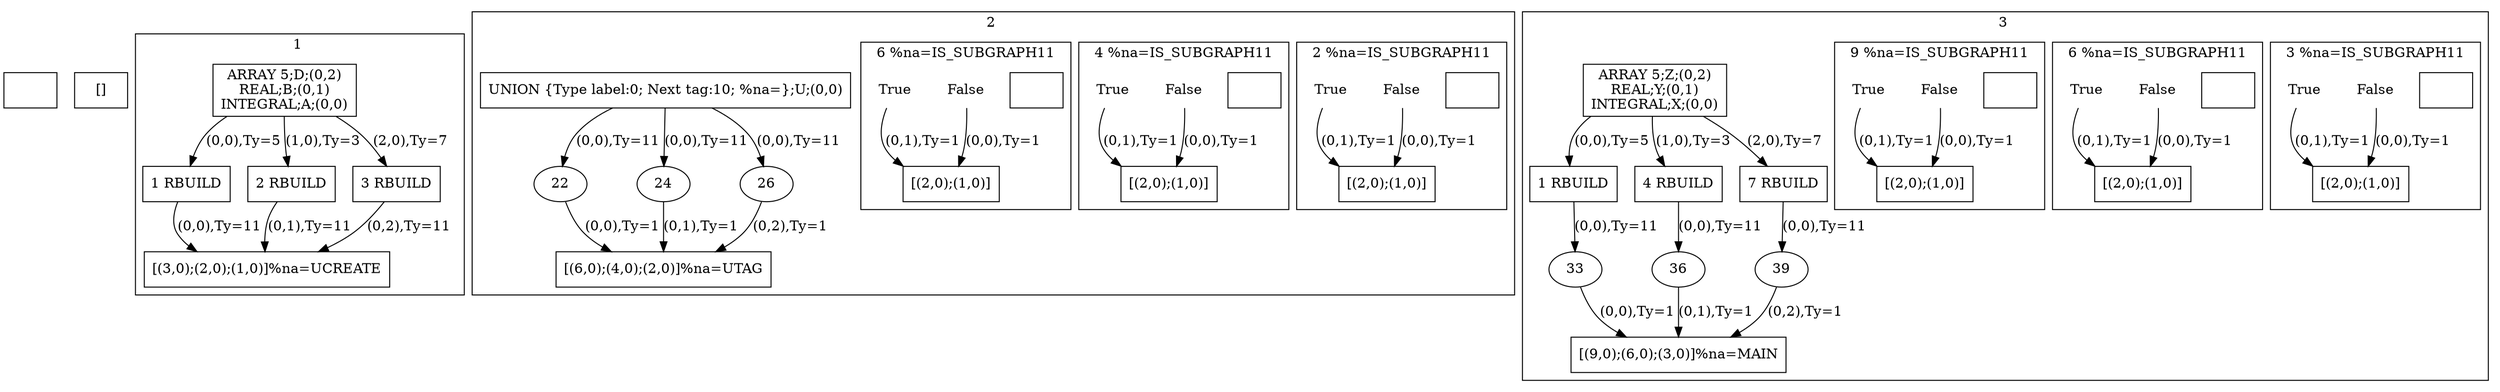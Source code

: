 digraph R {
newrank=true;
IN00 [shape=rect;label=""];
OUT00 [shape=rect;label="[]"];
subgraph cluster_01 {
label="1 ";
IN01 [shape=rect;label="ARRAY 5;D;(0,2)\nREAL;B;(0,1)\nINTEGRAL;A;(0,0)"];
OUT01 [shape=rect;label="[(3,0);(2,0);(1,0)]%na=UCREATE"];
11 [shape=rect;label="1 RBUILD"];
12 [shape=rect;label="2 RBUILD"];
13 [shape=rect;label="3 RBUILD"]
IN01 ->  11 [label="(0,0),Ty=5"]
IN01 ->  12 [label="(1,0),Ty=3"]
IN01 ->  13 [label="(2,0),Ty=7"]
11 ->  OUT01 [label="(0,0),Ty=11"]
12 ->  OUT01 [label="(0,1),Ty=11"]
13 ->  OUT01 [label="(0,2),Ty=11"]
};
subgraph cluster_02 {
label="2 ";
IN02 [shape=rect;label="UNION {Type label:0; Next tag:10; %na=};U;(0,0)"];
OUT02 [shape=rect;label="[(6,0);(4,0);(2,0)]%na=UTAG"];
subgraph cluster_22 {
label="2 %na=IS_SUBGRAPH11";
IN022 [shape=rect;label=""];
OUT022 [shape=rect;label="[(2,0);(1,0)]"];
221 [shape=plaintext;label="False"];
222 [shape=plaintext;label="True"]
221 ->  OUT022 [label="(0,0),Ty=1"]
222 ->  OUT022 [label="(0,1),Ty=1"]
};
subgraph cluster_24 {
label="4 %na=IS_SUBGRAPH11";
IN024 [shape=rect;label=""];
OUT024 [shape=rect;label="[(2,0);(1,0)]"];
241 [shape=plaintext;label="False"];
242 [shape=plaintext;label="True"]
241 ->  OUT024 [label="(0,0),Ty=1"]
242 ->  OUT024 [label="(0,1),Ty=1"]
};
subgraph cluster_26 {
label="6 %na=IS_SUBGRAPH11";
IN026 [shape=rect;label=""];
OUT026 [shape=rect;label="[(2,0);(1,0)]"];
261 [shape=plaintext;label="False"];
262 [shape=plaintext;label="True"]
261 ->  OUT026 [label="(0,0),Ty=1"]
262 ->  OUT026 [label="(0,1),Ty=1"]
}
IN02 ->  22 [label="(0,0),Ty=11"]
IN02 ->  24 [label="(0,0),Ty=11"]
IN02 ->  26 [label="(0,0),Ty=11"]
22 ->  OUT02 [label="(0,0),Ty=1"]
24 ->  OUT02 [label="(0,1),Ty=1"]
26 ->  OUT02 [label="(0,2),Ty=1"]
};
subgraph cluster_03 {
label="3 ";
IN03 [shape=rect;label="ARRAY 5;Z;(0,2)\nREAL;Y;(0,1)\nINTEGRAL;X;(0,0)"];
OUT03 [shape=rect;label="[(9,0);(6,0);(3,0)]%na=MAIN"];
31 [shape=rect;label="1 RBUILD"];
subgraph cluster_33 {
label="3 %na=IS_SUBGRAPH11";
IN033 [shape=rect;label=""];
OUT033 [shape=rect;label="[(2,0);(1,0)]"];
331 [shape=plaintext;label="False"];
332 [shape=plaintext;label="True"]
331 ->  OUT033 [label="(0,0),Ty=1"]
332 ->  OUT033 [label="(0,1),Ty=1"]
};
34 [shape=rect;label="4 RBUILD"];
subgraph cluster_36 {
label="6 %na=IS_SUBGRAPH11";
IN036 [shape=rect;label=""];
OUT036 [shape=rect;label="[(2,0);(1,0)]"];
361 [shape=plaintext;label="False"];
362 [shape=plaintext;label="True"]
361 ->  OUT036 [label="(0,0),Ty=1"]
362 ->  OUT036 [label="(0,1),Ty=1"]
};
37 [shape=rect;label="7 RBUILD"];
subgraph cluster_39 {
label="9 %na=IS_SUBGRAPH11";
IN039 [shape=rect;label=""];
OUT039 [shape=rect;label="[(2,0);(1,0)]"];
391 [shape=plaintext;label="False"];
392 [shape=plaintext;label="True"]
391 ->  OUT039 [label="(0,0),Ty=1"]
392 ->  OUT039 [label="(0,1),Ty=1"]
}
IN03 ->  31 [label="(0,0),Ty=5"]
IN03 ->  34 [label="(1,0),Ty=3"]
IN03 ->  37 [label="(2,0),Ty=7"]
31 ->  33 [label="(0,0),Ty=11"]
33 ->  OUT03 [label="(0,0),Ty=1"]
34 ->  36 [label="(0,0),Ty=11"]
36 ->  OUT03 [label="(0,1),Ty=1"]
37 ->  39 [label="(0,0),Ty=11"]
39 ->  OUT03 [label="(0,2),Ty=1"]
}}